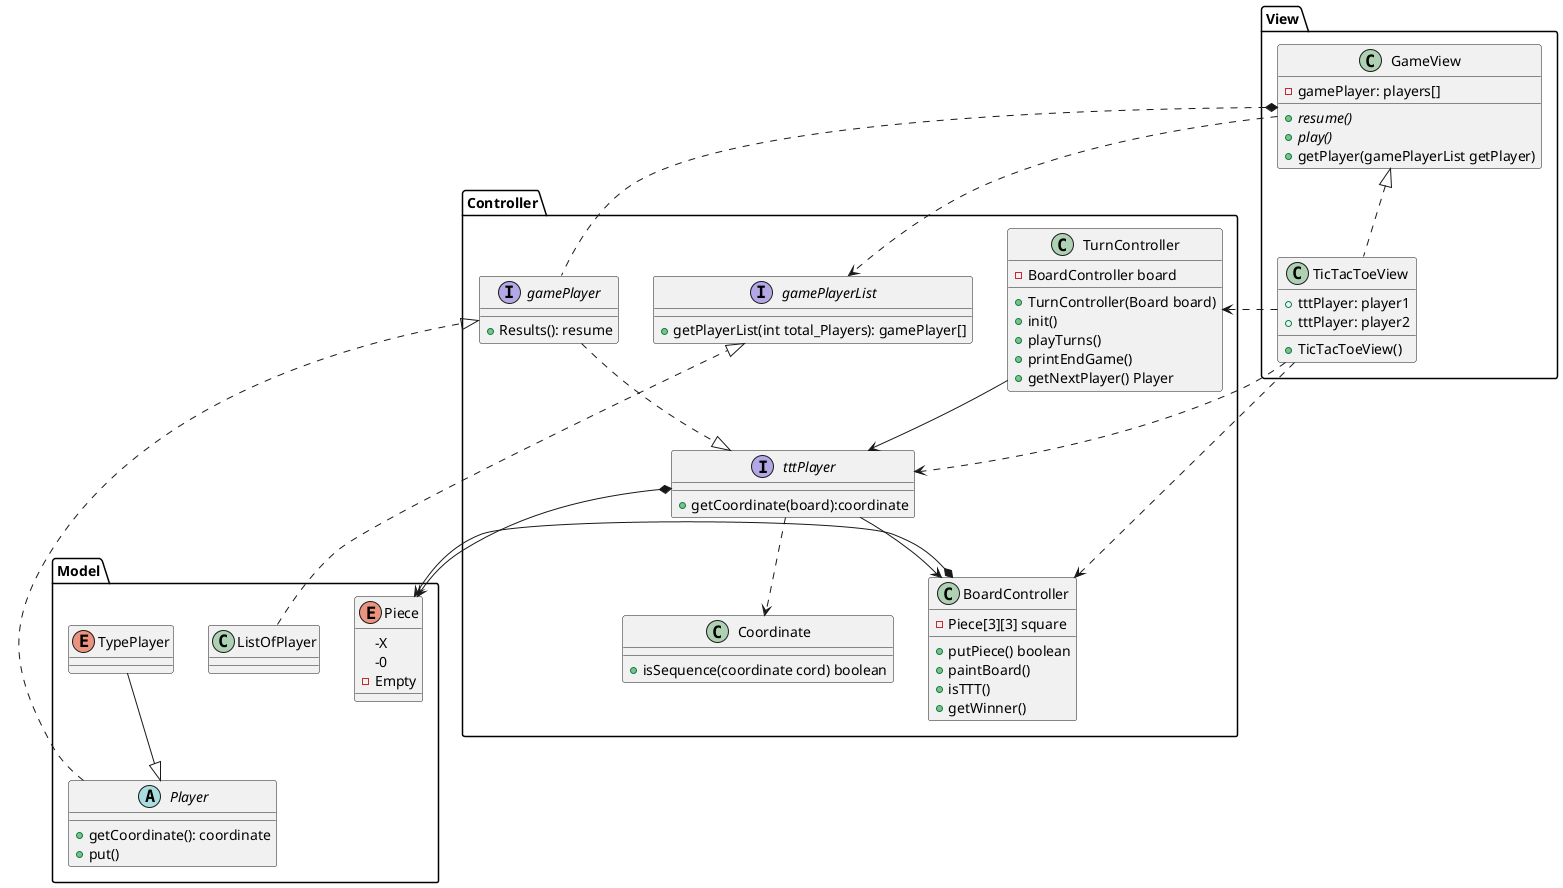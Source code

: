 @startuml
package View{
   class TicTacToeView{
        +TicTacToeView()
        +tttPlayer: player1
        +tttPlayer: player2

    }

      class GameView {
            -gamePlayer: players[]
            +{abstract} resume()
            +{abstract} play()
            +getPlayer(gamePlayerList getPlayer)
        }

}

package Controller{


 interface gamePlayer{
        +Results(): resume
    }

    interface gamePlayerList{
            +getPlayerList(int total_Players): gamePlayer[]

    }

    class TurnController{
        -BoardController board
        +TurnController(Board board)
        +init()
        +playTurns()
        +printEndGame()
        +getNextPlayer() Player
    }


    class Coordinate{
        +isSequence(coordinate cord) boolean
    }

    class BoardController{
        -Piece[3][3] square
        +putPiece() boolean
        +paintBoard()
        +isTTT()
        +getWinner()
    }


    interface tttPlayer{
       +getCoordinate(board):coordinate

    }

}



package Model{
    class ListOfPlayer
    enum Piece{
            -X
            -0
            -Empty
        }

    abstract Player{
            +getCoordinate(): coordinate
            +put()
        }
    enum TypePlayer

}
    GameView <|.. TicTacToeView
    TypePlayer --|> Player

    TurnController <.. TicTacToeView
    TurnController --> tttPlayer
    tttPlayer *--> Piece
    tttPlayer ..> Coordinate
    tttPlayer --> BoardController
    BoardController *--> Piece
    TicTacToeView ..> tttPlayer
    TicTacToeView ..> BoardController
    Player ..|> gamePlayer
    gamePlayer ..|> tttPlayer
    GameView *.. gamePlayer
    GameView ..> gamePlayerList
    ListOfPlayer ..|> gamePlayerList

@enduml